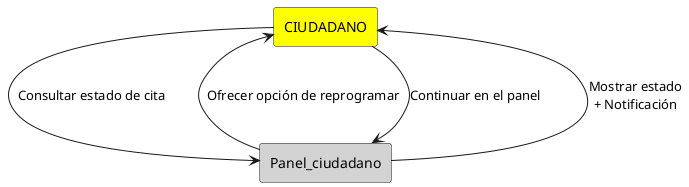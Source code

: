 @startuml
' Definición de rectángulos con colores
rectangle CIUDADANO #FFFF00
rectangle Panel_ciudadano #D3D3D3

' Relaciones
CIUDADANO --> Panel_ciudadano : Consultar estado de cita
Panel_ciudadano --> CIUDADANO : Mostrar estado\n+ Notificación
CIUDADANO <-- Panel_ciudadano : Ofrecer opción de reprogramar
CIUDADANO --> Panel_ciudadano : Continuar en el panel
@enduml
